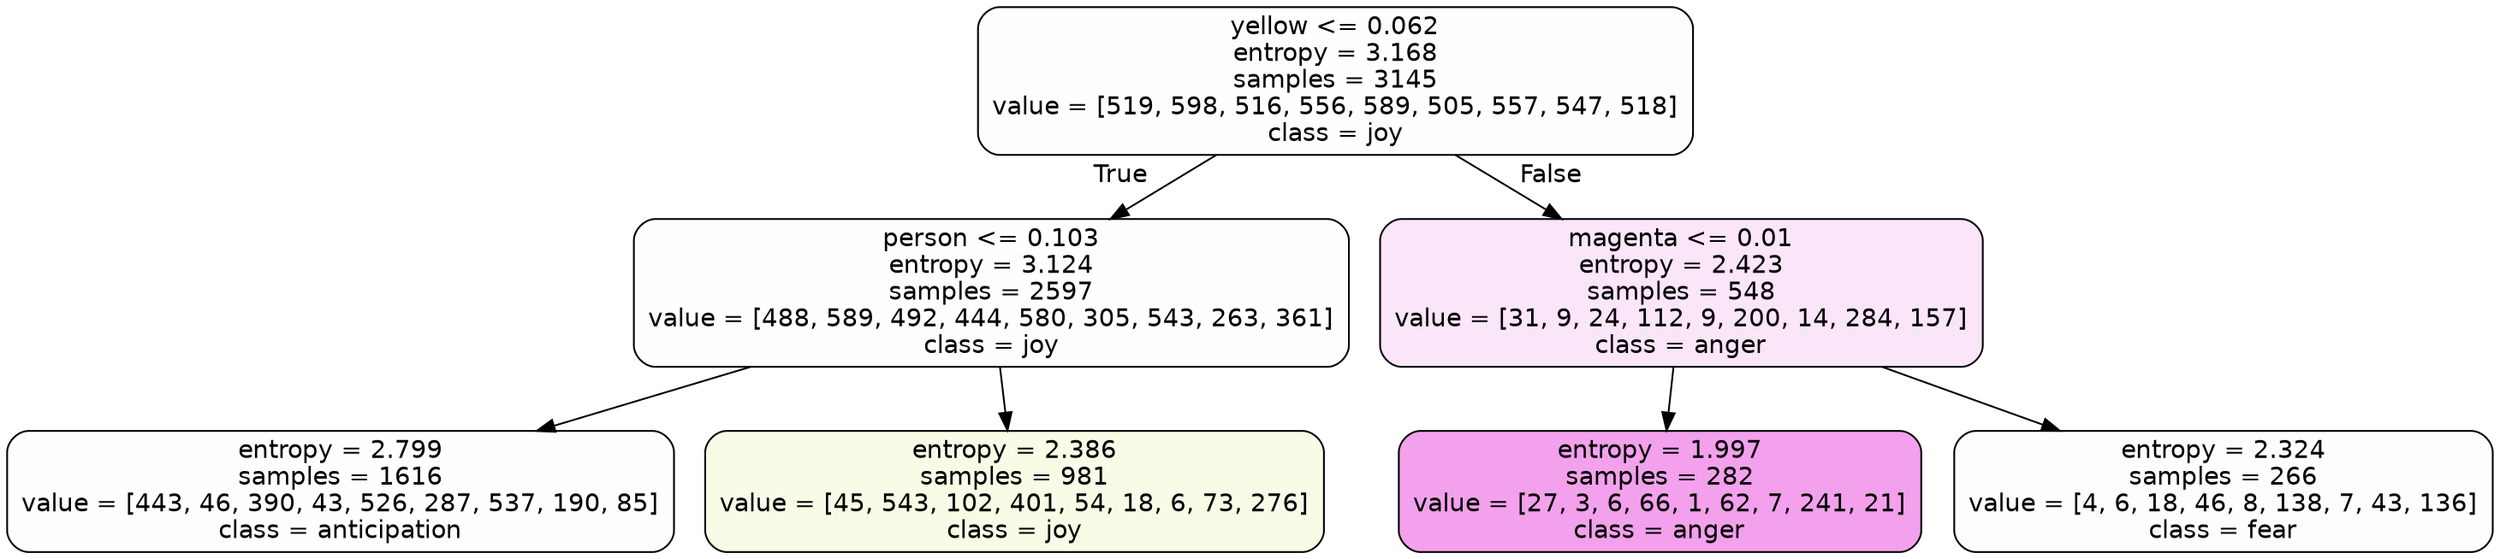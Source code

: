 digraph Tree {
node [shape=box, style="filled, rounded", color="black", fontname=helvetica] ;
edge [fontname=helvetica] ;
0 [label="yellow <= 0.062\nentropy = 3.168\nsamples = 3145\nvalue = [519, 598, 516, 556, 589, 505, 557, 547, 518]\nclass = joy", fillcolor="#d7e53901"] ;
1 [label="person <= 0.103\nentropy = 3.124\nsamples = 2597\nvalue = [488, 589, 492, 444, 580, 305, 543, 263, 361]\nclass = joy", fillcolor="#d7e53901"] ;
0 -> 1 [labeldistance=2.5, labelangle=45, headlabel="True"] ;
2 [label="entropy = 2.799\nsamples = 1616\nvalue = [443, 46, 390, 43, 526, 287, 537, 190, 85]\nclass = anticipation", fillcolor="#8139e501"] ;
1 -> 2 ;
3 [label="entropy = 2.386\nsamples = 981\nvalue = [45, 543, 102, 401, 54, 18, 6, 73, 276]\nclass = joy", fillcolor="#d7e53920"] ;
1 -> 3 ;
4 [label="magenta <= 0.01\nentropy = 2.423\nsamples = 548\nvalue = [31, 9, 24, 112, 9, 200, 14, 284, 157]\nclass = anger", fillcolor="#e539d721"] ;
0 -> 4 [labeldistance=2.5, labelangle=-45, headlabel="False"] ;
5 [label="entropy = 1.997\nsamples = 282\nvalue = [27, 3, 6, 66, 1, 62, 7, 241, 21]\nclass = anger", fillcolor="#e539d779"] ;
4 -> 5 ;
6 [label="entropy = 2.324\nsamples = 266\nvalue = [4, 6, 18, 46, 8, 138, 7, 43, 136]\nclass = fear", fillcolor="#3964e502"] ;
4 -> 6 ;
}